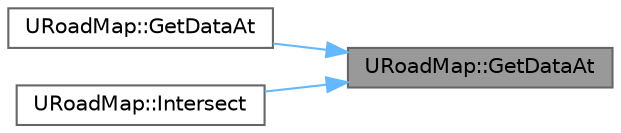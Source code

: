 digraph "URoadMap::GetDataAt"
{
 // INTERACTIVE_SVG=YES
 // LATEX_PDF_SIZE
  bgcolor="transparent";
  edge [fontname=Helvetica,fontsize=10,labelfontname=Helvetica,labelfontsize=10];
  node [fontname=Helvetica,fontsize=10,shape=box,height=0.2,width=0.4];
  rankdir="RL";
  Node1 [id="Node000001",label="URoadMap::GetDataAt",height=0.2,width=0.4,color="gray40", fillcolor="grey60", style="filled", fontcolor="black",tooltip="Retrieve the data stored at a given pixel."];
  Node1 -> Node2 [id="edge1_Node000001_Node000002",dir="back",color="steelblue1",style="solid",tooltip=" "];
  Node2 [id="Node000002",label="URoadMap::GetDataAt",height=0.2,width=0.4,color="grey40", fillcolor="white", style="filled",URL="$d5/db2/classURoadMap.html#a2d9cb2dfd43f8fb469f320ca6b0b81ca",tooltip="Clamps value if lies outside map limits."];
  Node1 -> Node3 [id="edge2_Node000001_Node000003",dir="back",color="steelblue1",style="solid",tooltip=" "];
  Node3 [id="Node000003",label="URoadMap::Intersect",height=0.2,width=0.4,color="grey40", fillcolor="white", style="filled",URL="$d5/db2/classURoadMap.html#ac40ce0534934a56138113b4991b530c1",tooltip="Intersect actor bounds with map."];
}
